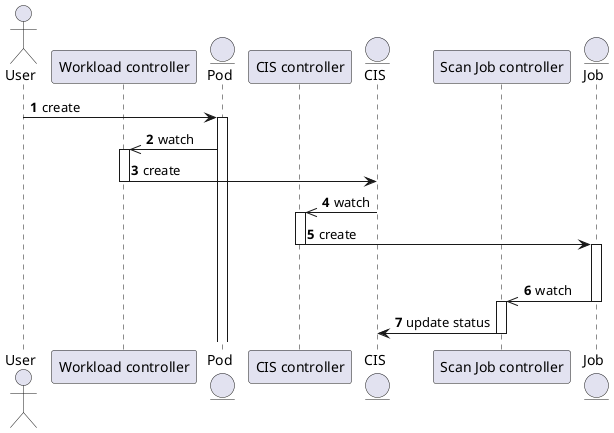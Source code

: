 @startuml
autonumber

actor       User       as user
participant "Workload controller" as wc
entity      Pod      as pod
participant "CIS controller" as cc
entity      CIS      as cis
participant "Scan Job controller" as jc
entity      Job      as job

user -> pod : create
activate pod 

wc <<- pod : watch
activate wc
wc -> cis : create
deactivate wc

cc <<- cis : watch
activate cc
cc -> job : create
deactivate cc
activate job

|||

jc <<- job: watch
deactivate job
activate jc
jc -> cis : update status
deactivate jc

@enduml
